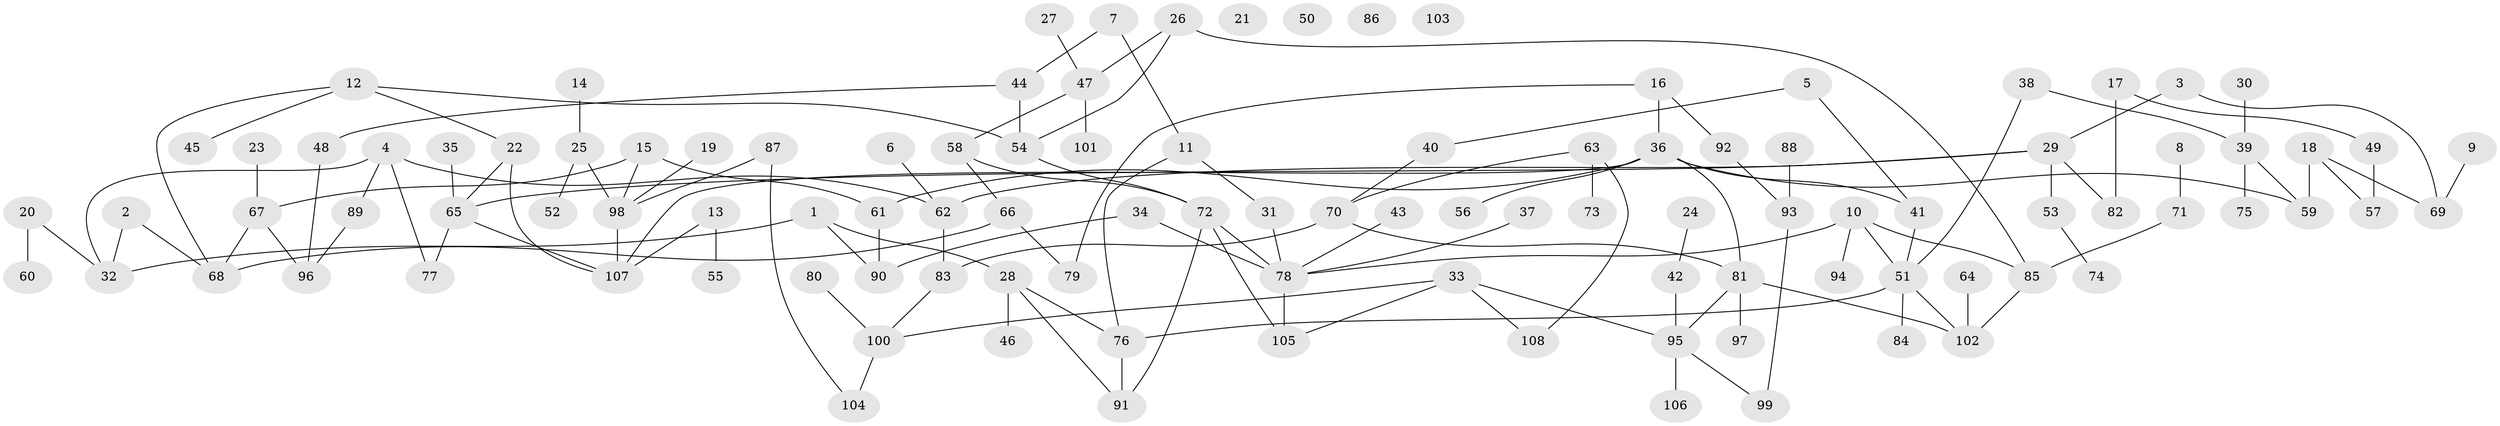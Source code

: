 // coarse degree distribution, {3: 0.2361111111111111, 4: 0.05555555555555555, 2: 0.19444444444444445, 1: 0.2638888888888889, 6: 0.041666666666666664, 5: 0.08333333333333333, 0: 0.05555555555555555, 7: 0.05555555555555555, 8: 0.013888888888888888}
// Generated by graph-tools (version 1.1) at 2025/23/03/03/25 07:23:27]
// undirected, 108 vertices, 135 edges
graph export_dot {
graph [start="1"]
  node [color=gray90,style=filled];
  1;
  2;
  3;
  4;
  5;
  6;
  7;
  8;
  9;
  10;
  11;
  12;
  13;
  14;
  15;
  16;
  17;
  18;
  19;
  20;
  21;
  22;
  23;
  24;
  25;
  26;
  27;
  28;
  29;
  30;
  31;
  32;
  33;
  34;
  35;
  36;
  37;
  38;
  39;
  40;
  41;
  42;
  43;
  44;
  45;
  46;
  47;
  48;
  49;
  50;
  51;
  52;
  53;
  54;
  55;
  56;
  57;
  58;
  59;
  60;
  61;
  62;
  63;
  64;
  65;
  66;
  67;
  68;
  69;
  70;
  71;
  72;
  73;
  74;
  75;
  76;
  77;
  78;
  79;
  80;
  81;
  82;
  83;
  84;
  85;
  86;
  87;
  88;
  89;
  90;
  91;
  92;
  93;
  94;
  95;
  96;
  97;
  98;
  99;
  100;
  101;
  102;
  103;
  104;
  105;
  106;
  107;
  108;
  1 -- 28;
  1 -- 32;
  1 -- 90;
  2 -- 32;
  2 -- 68;
  3 -- 29;
  3 -- 69;
  4 -- 32;
  4 -- 62;
  4 -- 77;
  4 -- 89;
  5 -- 40;
  5 -- 41;
  6 -- 62;
  7 -- 11;
  7 -- 44;
  8 -- 71;
  9 -- 69;
  10 -- 51;
  10 -- 78;
  10 -- 85;
  10 -- 94;
  11 -- 31;
  11 -- 76;
  12 -- 22;
  12 -- 45;
  12 -- 54;
  12 -- 68;
  13 -- 55;
  13 -- 107;
  14 -- 25;
  15 -- 61;
  15 -- 67;
  15 -- 98;
  16 -- 36;
  16 -- 79;
  16 -- 92;
  17 -- 49;
  17 -- 82;
  18 -- 57;
  18 -- 59;
  18 -- 69;
  19 -- 98;
  20 -- 32;
  20 -- 60;
  22 -- 65;
  22 -- 107;
  23 -- 67;
  24 -- 42;
  25 -- 52;
  25 -- 98;
  26 -- 47;
  26 -- 54;
  26 -- 85;
  27 -- 47;
  28 -- 46;
  28 -- 76;
  28 -- 91;
  29 -- 53;
  29 -- 62;
  29 -- 65;
  29 -- 82;
  30 -- 39;
  31 -- 78;
  33 -- 95;
  33 -- 100;
  33 -- 105;
  33 -- 108;
  34 -- 78;
  34 -- 90;
  35 -- 65;
  36 -- 41;
  36 -- 56;
  36 -- 59;
  36 -- 61;
  36 -- 81;
  36 -- 107;
  37 -- 78;
  38 -- 39;
  38 -- 51;
  39 -- 59;
  39 -- 75;
  40 -- 70;
  41 -- 51;
  42 -- 95;
  43 -- 78;
  44 -- 48;
  44 -- 54;
  47 -- 58;
  47 -- 101;
  48 -- 96;
  49 -- 57;
  51 -- 76;
  51 -- 84;
  51 -- 102;
  53 -- 74;
  54 -- 72;
  58 -- 66;
  58 -- 72;
  61 -- 90;
  62 -- 83;
  63 -- 70;
  63 -- 73;
  63 -- 108;
  64 -- 102;
  65 -- 77;
  65 -- 107;
  66 -- 68;
  66 -- 79;
  67 -- 68;
  67 -- 96;
  70 -- 81;
  70 -- 83;
  71 -- 85;
  72 -- 78;
  72 -- 91;
  72 -- 105;
  76 -- 91;
  78 -- 105;
  80 -- 100;
  81 -- 95;
  81 -- 97;
  81 -- 102;
  83 -- 100;
  85 -- 102;
  87 -- 98;
  87 -- 104;
  88 -- 93;
  89 -- 96;
  92 -- 93;
  93 -- 99;
  95 -- 99;
  95 -- 106;
  98 -- 107;
  100 -- 104;
}
